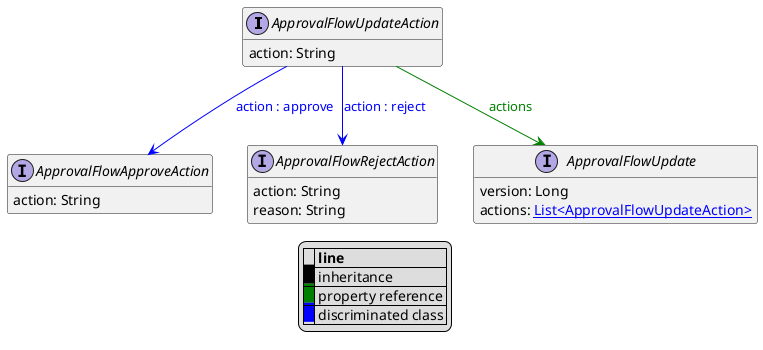 @startuml

hide empty fields
hide empty methods
legend
|= |= line |
|<back:black>   </back>| inheritance |
|<back:green>   </back>| property reference |
|<back:blue>   </back>| discriminated class |
endlegend
interface ApprovalFlowUpdateAction [[ApprovalFlowUpdateAction.svg]]  {
    action: String
}


interface ApprovalFlowApproveAction [[ApprovalFlowApproveAction.svg]]  {
    action: String
}
interface ApprovalFlowRejectAction [[ApprovalFlowRejectAction.svg]]  {
    action: String
    reason: String
}
interface ApprovalFlowUpdate [[ApprovalFlowUpdate.svg]]  {
    version: Long
    actions: [[ApprovalFlowUpdateAction.svg List<ApprovalFlowUpdateAction>]]
}
ApprovalFlowUpdateAction --> ApprovalFlowApproveAction #blue;text:blue : "action : approve"
ApprovalFlowUpdateAction --> ApprovalFlowRejectAction #blue;text:blue : "action : reject"
ApprovalFlowUpdateAction --> ApprovalFlowUpdate #green;text:green : "actions"
@enduml
